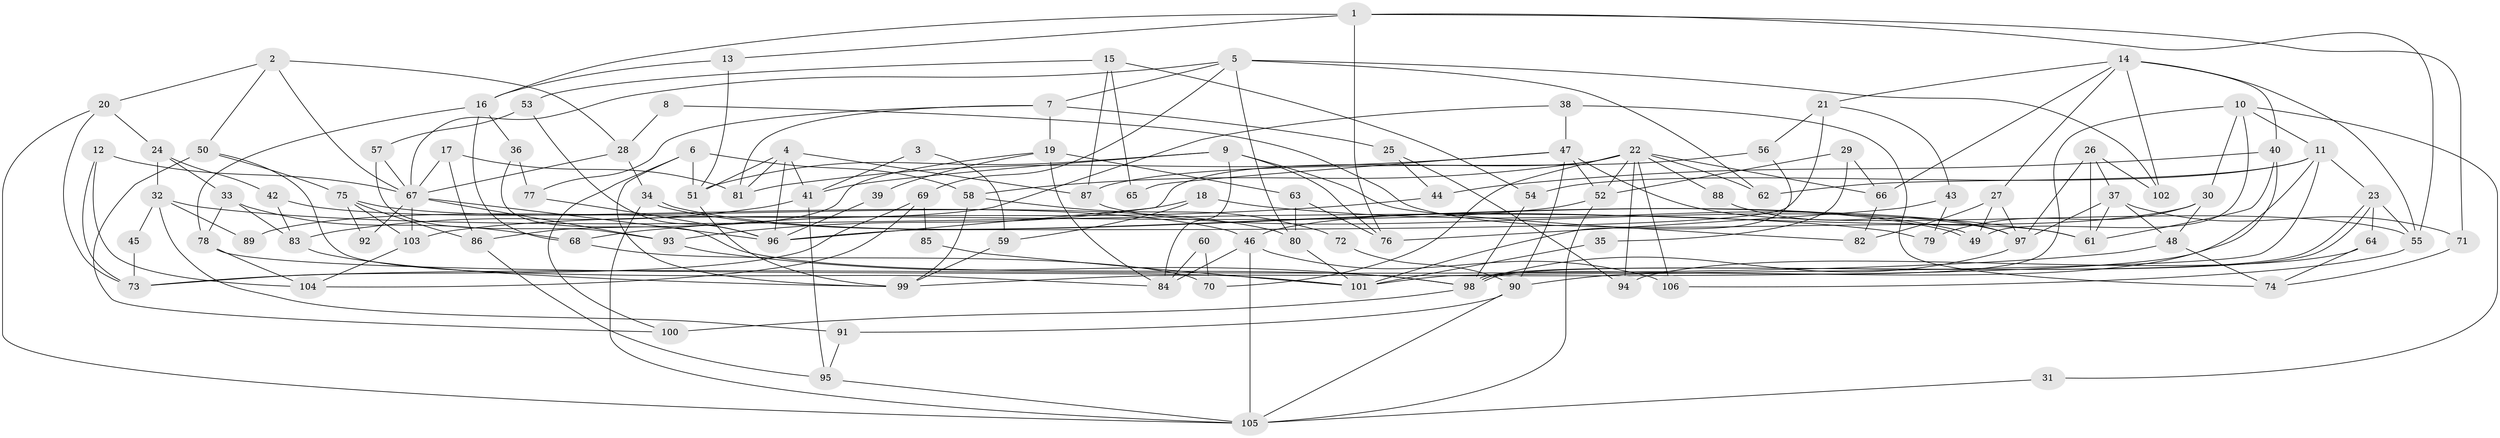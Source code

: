 // coarse degree distribution, {6: 0.11267605633802817, 4: 0.23943661971830985, 5: 0.18309859154929578, 7: 0.07042253521126761, 3: 0.16901408450704225, 9: 0.056338028169014086, 8: 0.056338028169014086, 10: 0.014084507042253521, 2: 0.09859154929577464}
// Generated by graph-tools (version 1.1) at 2025/24/03/03/25 07:24:04]
// undirected, 106 vertices, 212 edges
graph export_dot {
graph [start="1"]
  node [color=gray90,style=filled];
  1;
  2;
  3;
  4;
  5;
  6;
  7;
  8;
  9;
  10;
  11;
  12;
  13;
  14;
  15;
  16;
  17;
  18;
  19;
  20;
  21;
  22;
  23;
  24;
  25;
  26;
  27;
  28;
  29;
  30;
  31;
  32;
  33;
  34;
  35;
  36;
  37;
  38;
  39;
  40;
  41;
  42;
  43;
  44;
  45;
  46;
  47;
  48;
  49;
  50;
  51;
  52;
  53;
  54;
  55;
  56;
  57;
  58;
  59;
  60;
  61;
  62;
  63;
  64;
  65;
  66;
  67;
  68;
  69;
  70;
  71;
  72;
  73;
  74;
  75;
  76;
  77;
  78;
  79;
  80;
  81;
  82;
  83;
  84;
  85;
  86;
  87;
  88;
  89;
  90;
  91;
  92;
  93;
  94;
  95;
  96;
  97;
  98;
  99;
  100;
  101;
  102;
  103;
  104;
  105;
  106;
  1 -- 76;
  1 -- 55;
  1 -- 13;
  1 -- 16;
  1 -- 71;
  2 -- 50;
  2 -- 67;
  2 -- 20;
  2 -- 28;
  3 -- 41;
  3 -- 59;
  4 -- 96;
  4 -- 87;
  4 -- 41;
  4 -- 51;
  4 -- 81;
  5 -- 67;
  5 -- 102;
  5 -- 7;
  5 -- 62;
  5 -- 69;
  5 -- 80;
  6 -- 51;
  6 -- 99;
  6 -- 58;
  6 -- 100;
  7 -- 81;
  7 -- 19;
  7 -- 25;
  7 -- 77;
  8 -- 61;
  8 -- 28;
  9 -- 51;
  9 -- 84;
  9 -- 41;
  9 -- 76;
  9 -- 82;
  10 -- 98;
  10 -- 11;
  10 -- 30;
  10 -- 31;
  10 -- 49;
  11 -- 99;
  11 -- 101;
  11 -- 23;
  11 -- 54;
  11 -- 62;
  12 -- 104;
  12 -- 67;
  12 -- 73;
  13 -- 16;
  13 -- 51;
  14 -- 66;
  14 -- 27;
  14 -- 21;
  14 -- 40;
  14 -- 55;
  14 -- 102;
  15 -- 53;
  15 -- 54;
  15 -- 65;
  15 -- 87;
  16 -- 78;
  16 -- 36;
  16 -- 68;
  17 -- 81;
  17 -- 67;
  17 -- 86;
  18 -- 93;
  18 -- 61;
  18 -- 59;
  19 -- 63;
  19 -- 39;
  19 -- 84;
  19 -- 86;
  20 -- 105;
  20 -- 24;
  20 -- 73;
  21 -- 96;
  21 -- 43;
  21 -- 56;
  22 -- 52;
  22 -- 62;
  22 -- 58;
  22 -- 66;
  22 -- 70;
  22 -- 88;
  22 -- 94;
  22 -- 96;
  22 -- 106;
  23 -- 98;
  23 -- 98;
  23 -- 55;
  23 -- 64;
  24 -- 42;
  24 -- 32;
  24 -- 33;
  25 -- 94;
  25 -- 44;
  26 -- 61;
  26 -- 97;
  26 -- 37;
  26 -- 102;
  27 -- 97;
  27 -- 49;
  27 -- 82;
  28 -- 34;
  28 -- 67;
  29 -- 66;
  29 -- 52;
  29 -- 35;
  30 -- 46;
  30 -- 48;
  30 -- 79;
  31 -- 105;
  32 -- 91;
  32 -- 45;
  32 -- 79;
  32 -- 89;
  33 -- 83;
  33 -- 68;
  33 -- 78;
  34 -- 105;
  34 -- 49;
  34 -- 49;
  35 -- 101;
  36 -- 77;
  36 -- 98;
  37 -- 48;
  37 -- 61;
  37 -- 71;
  37 -- 97;
  38 -- 47;
  38 -- 74;
  38 -- 89;
  39 -- 96;
  40 -- 44;
  40 -- 61;
  40 -- 90;
  41 -- 83;
  41 -- 95;
  42 -- 83;
  42 -- 46;
  43 -- 79;
  43 -- 76;
  44 -- 68;
  45 -- 73;
  46 -- 106;
  46 -- 84;
  46 -- 105;
  47 -- 90;
  47 -- 55;
  47 -- 52;
  47 -- 65;
  47 -- 81;
  48 -- 73;
  48 -- 74;
  50 -- 75;
  50 -- 100;
  50 -- 84;
  51 -- 99;
  52 -- 105;
  52 -- 103;
  53 -- 57;
  53 -- 96;
  54 -- 98;
  55 -- 106;
  56 -- 87;
  56 -- 101;
  57 -- 67;
  57 -- 93;
  58 -- 72;
  58 -- 99;
  59 -- 99;
  60 -- 70;
  60 -- 84;
  63 -- 76;
  63 -- 80;
  64 -- 74;
  64 -- 94;
  66 -- 82;
  67 -- 103;
  67 -- 92;
  67 -- 93;
  67 -- 96;
  68 -- 70;
  69 -- 73;
  69 -- 85;
  69 -- 104;
  71 -- 74;
  72 -- 90;
  75 -- 80;
  75 -- 86;
  75 -- 92;
  75 -- 103;
  77 -- 96;
  78 -- 104;
  78 -- 101;
  80 -- 101;
  83 -- 99;
  85 -- 101;
  86 -- 95;
  87 -- 97;
  88 -- 97;
  90 -- 105;
  90 -- 91;
  91 -- 95;
  93 -- 98;
  95 -- 105;
  97 -- 98;
  98 -- 100;
  103 -- 104;
}
